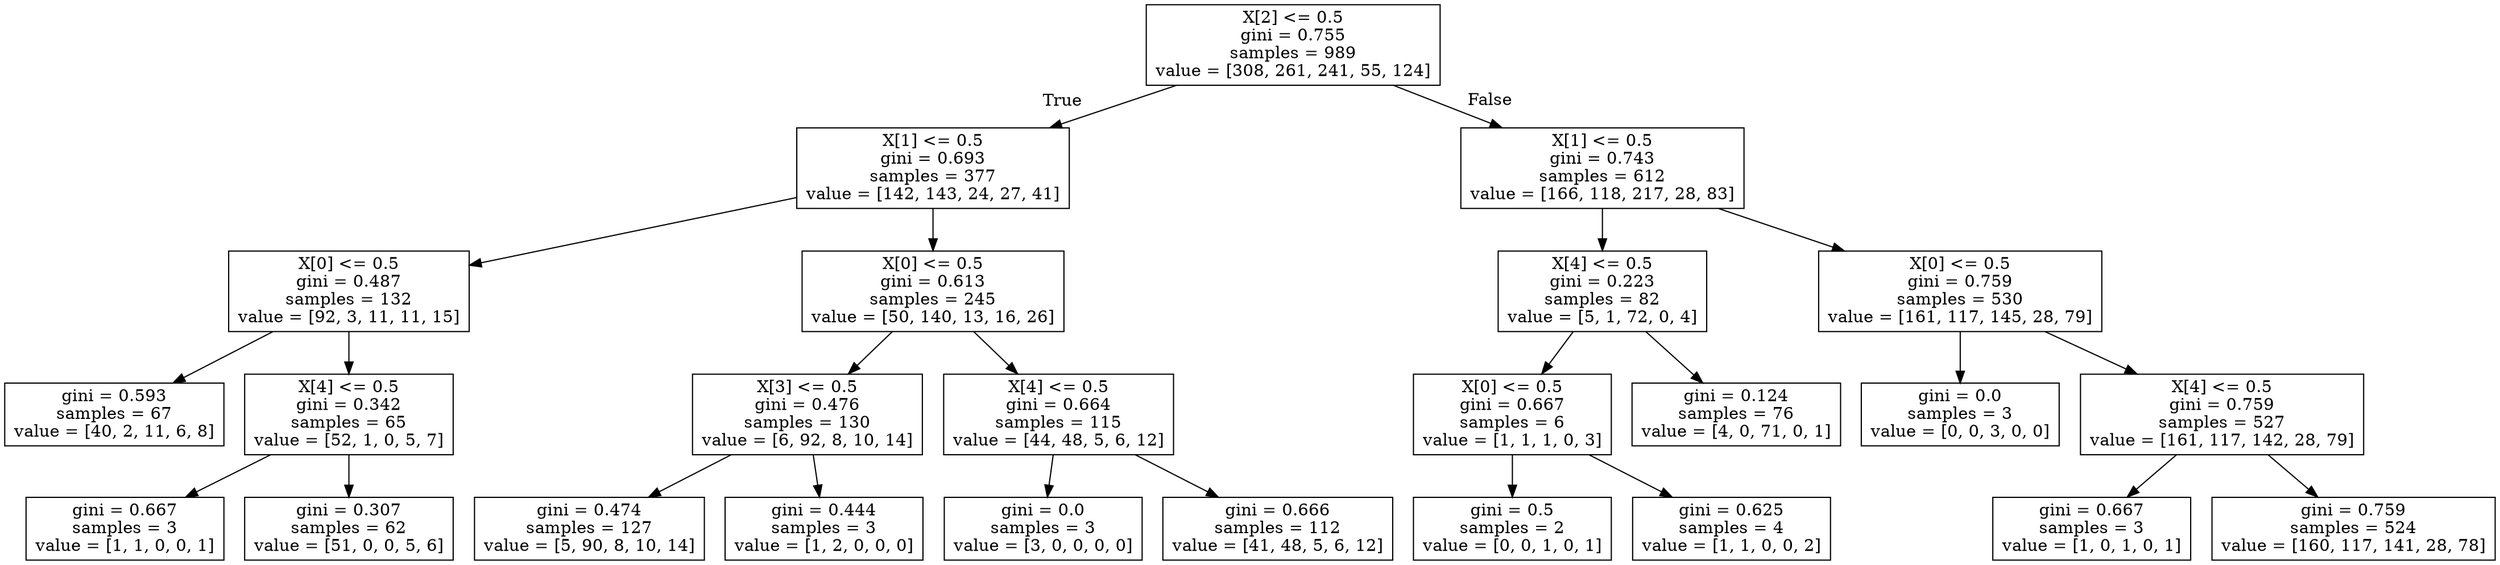 digraph Tree {
node [shape=box] ;
0 [label="X[2] <= 0.5\ngini = 0.755\nsamples = 989\nvalue = [308, 261, 241, 55, 124]"] ;
1 [label="X[1] <= 0.5\ngini = 0.693\nsamples = 377\nvalue = [142, 143, 24, 27, 41]"] ;
0 -> 1 [labeldistance=2.5, labelangle=45, headlabel="True"] ;
2 [label="X[0] <= 0.5\ngini = 0.487\nsamples = 132\nvalue = [92, 3, 11, 11, 15]"] ;
1 -> 2 ;
3 [label="gini = 0.593\nsamples = 67\nvalue = [40, 2, 11, 6, 8]"] ;
2 -> 3 ;
4 [label="X[4] <= 0.5\ngini = 0.342\nsamples = 65\nvalue = [52, 1, 0, 5, 7]"] ;
2 -> 4 ;
5 [label="gini = 0.667\nsamples = 3\nvalue = [1, 1, 0, 0, 1]"] ;
4 -> 5 ;
6 [label="gini = 0.307\nsamples = 62\nvalue = [51, 0, 0, 5, 6]"] ;
4 -> 6 ;
7 [label="X[0] <= 0.5\ngini = 0.613\nsamples = 245\nvalue = [50, 140, 13, 16, 26]"] ;
1 -> 7 ;
8 [label="X[3] <= 0.5\ngini = 0.476\nsamples = 130\nvalue = [6, 92, 8, 10, 14]"] ;
7 -> 8 ;
9 [label="gini = 0.474\nsamples = 127\nvalue = [5, 90, 8, 10, 14]"] ;
8 -> 9 ;
10 [label="gini = 0.444\nsamples = 3\nvalue = [1, 2, 0, 0, 0]"] ;
8 -> 10 ;
11 [label="X[4] <= 0.5\ngini = 0.664\nsamples = 115\nvalue = [44, 48, 5, 6, 12]"] ;
7 -> 11 ;
12 [label="gini = 0.0\nsamples = 3\nvalue = [3, 0, 0, 0, 0]"] ;
11 -> 12 ;
13 [label="gini = 0.666\nsamples = 112\nvalue = [41, 48, 5, 6, 12]"] ;
11 -> 13 ;
14 [label="X[1] <= 0.5\ngini = 0.743\nsamples = 612\nvalue = [166, 118, 217, 28, 83]"] ;
0 -> 14 [labeldistance=2.5, labelangle=-45, headlabel="False"] ;
15 [label="X[4] <= 0.5\ngini = 0.223\nsamples = 82\nvalue = [5, 1, 72, 0, 4]"] ;
14 -> 15 ;
16 [label="X[0] <= 0.5\ngini = 0.667\nsamples = 6\nvalue = [1, 1, 1, 0, 3]"] ;
15 -> 16 ;
17 [label="gini = 0.5\nsamples = 2\nvalue = [0, 0, 1, 0, 1]"] ;
16 -> 17 ;
18 [label="gini = 0.625\nsamples = 4\nvalue = [1, 1, 0, 0, 2]"] ;
16 -> 18 ;
19 [label="gini = 0.124\nsamples = 76\nvalue = [4, 0, 71, 0, 1]"] ;
15 -> 19 ;
20 [label="X[0] <= 0.5\ngini = 0.759\nsamples = 530\nvalue = [161, 117, 145, 28, 79]"] ;
14 -> 20 ;
21 [label="gini = 0.0\nsamples = 3\nvalue = [0, 0, 3, 0, 0]"] ;
20 -> 21 ;
22 [label="X[4] <= 0.5\ngini = 0.759\nsamples = 527\nvalue = [161, 117, 142, 28, 79]"] ;
20 -> 22 ;
23 [label="gini = 0.667\nsamples = 3\nvalue = [1, 0, 1, 0, 1]"] ;
22 -> 23 ;
24 [label="gini = 0.759\nsamples = 524\nvalue = [160, 117, 141, 28, 78]"] ;
22 -> 24 ;
}